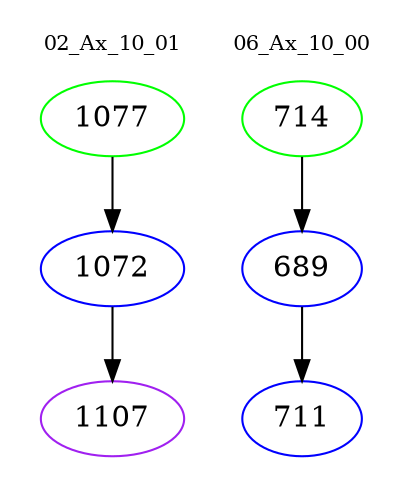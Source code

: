 digraph{
subgraph cluster_0 {
color = white
label = "02_Ax_10_01";
fontsize=10;
T0_1077 [label="1077", color="green"]
T0_1077 -> T0_1072 [color="black"]
T0_1072 [label="1072", color="blue"]
T0_1072 -> T0_1107 [color="black"]
T0_1107 [label="1107", color="purple"]
}
subgraph cluster_1 {
color = white
label = "06_Ax_10_00";
fontsize=10;
T1_714 [label="714", color="green"]
T1_714 -> T1_689 [color="black"]
T1_689 [label="689", color="blue"]
T1_689 -> T1_711 [color="black"]
T1_711 [label="711", color="blue"]
}
}

